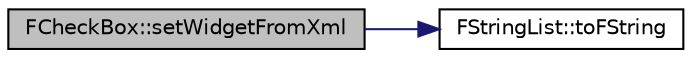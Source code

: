 digraph "FCheckBox::setWidgetFromXml"
{
 // INTERACTIVE_SVG=YES
  edge [fontname="Helvetica",fontsize="10",labelfontname="Helvetica",labelfontsize="10"];
  node [fontname="Helvetica",fontsize="10",shape=record];
  rankdir="LR";
  Node15 [label="FCheckBox::setWidgetFromXml",height=0.2,width=0.4,color="black", fillcolor="grey75", style="filled", fontcolor="black"];
  Node15 -> Node16 [color="midnightblue",fontsize="10",style="solid",fontname="Helvetica"];
  Node16 [label="FStringList::toFString",height=0.2,width=0.4,color="black", fillcolor="white", style="filled",URL="$class_f_string_list.html#ad22c96481414c6dcd98fc14d84bcc081"];
}
